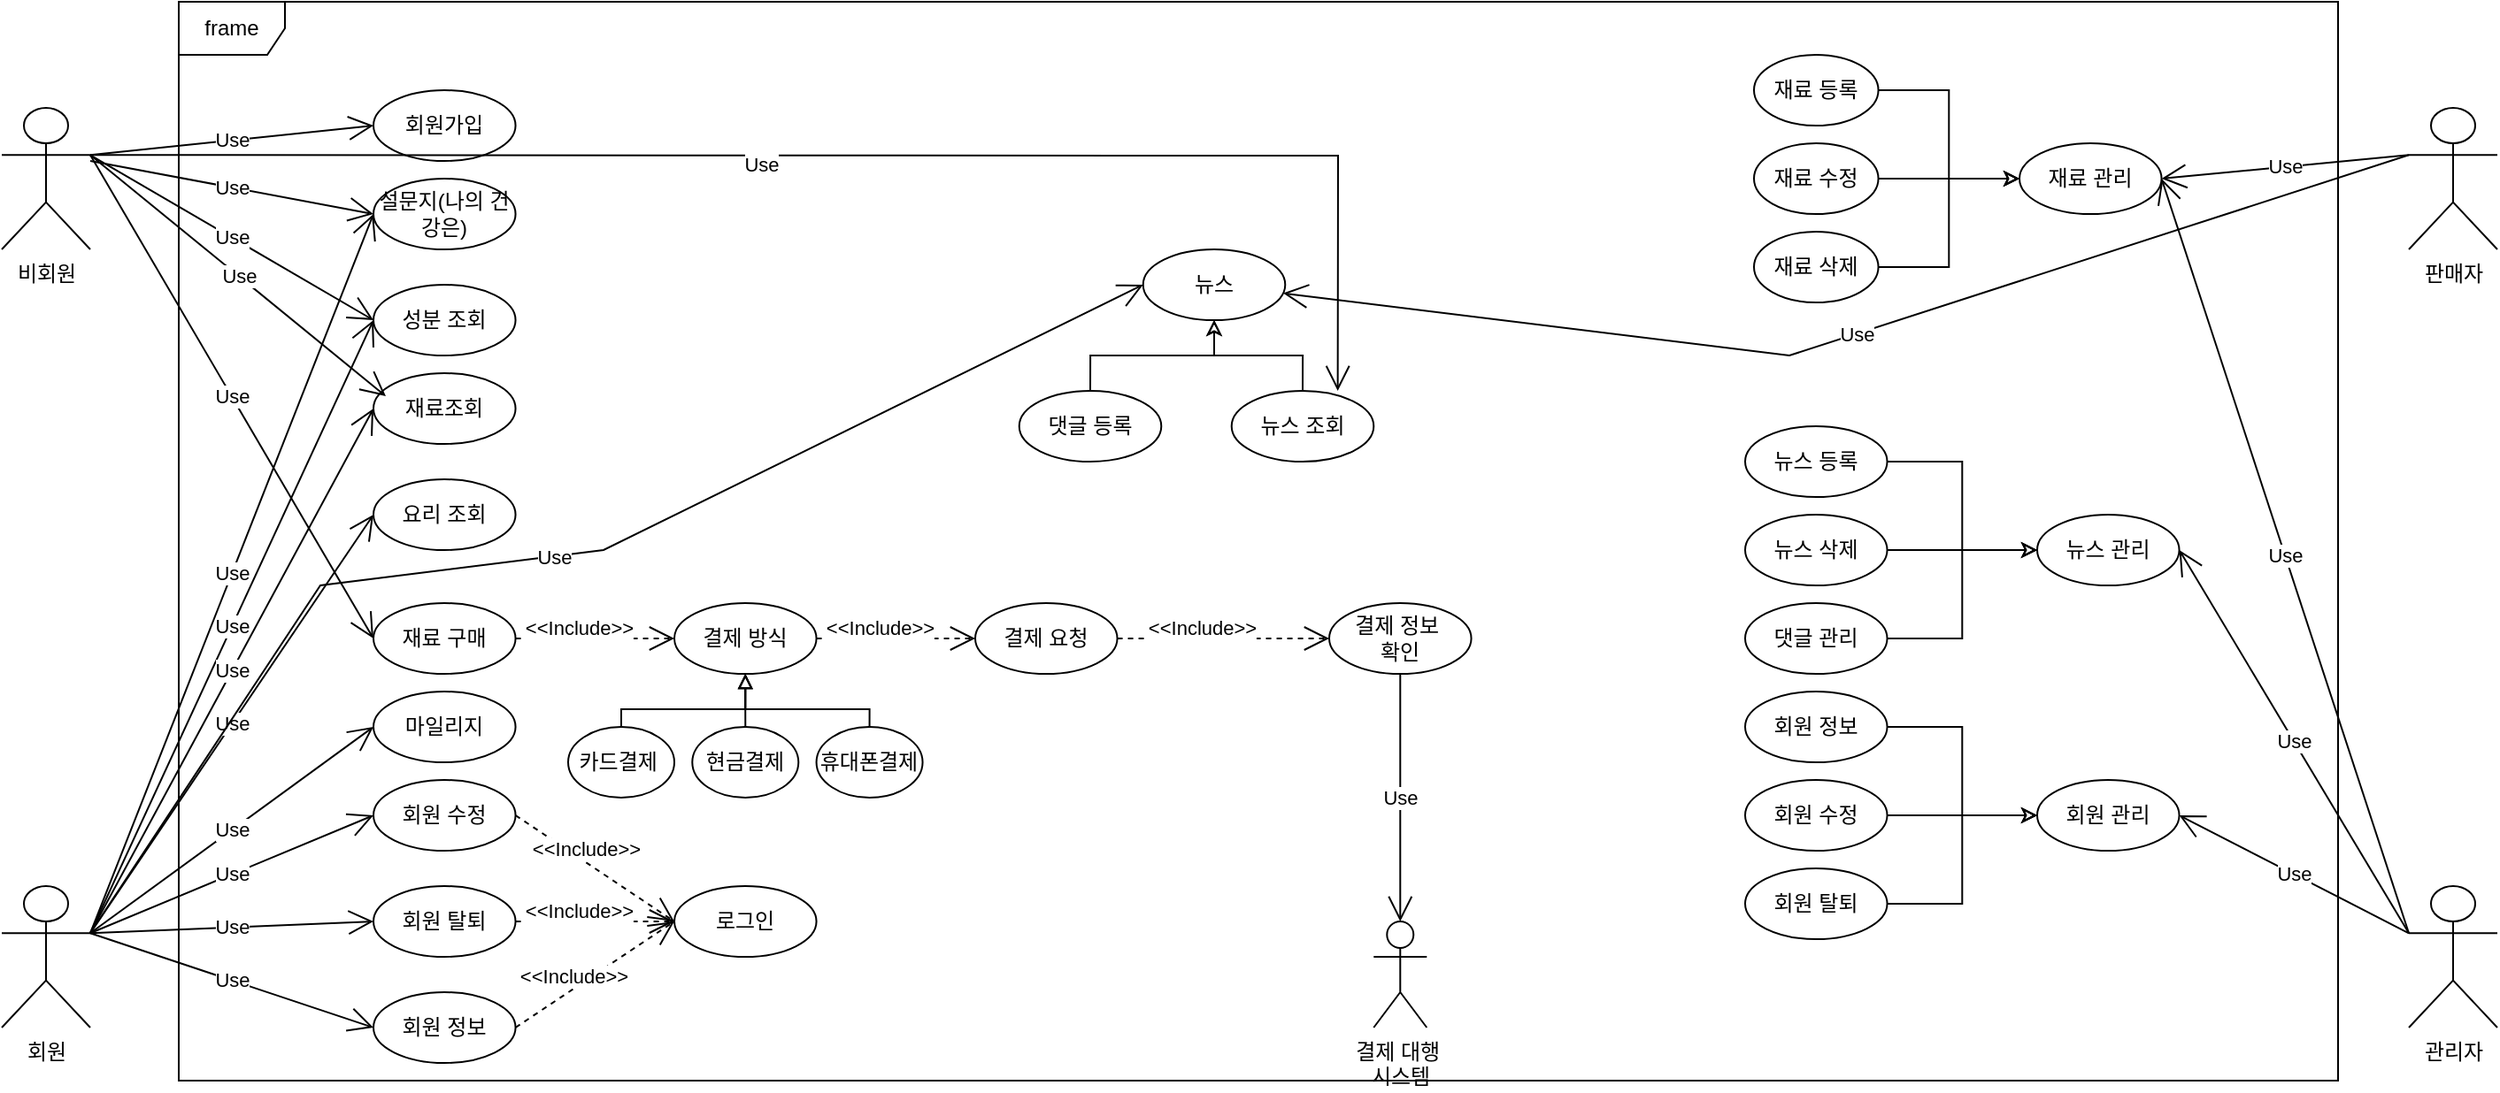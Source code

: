 <mxfile version="24.7.17">
  <diagram name="페이지-1" id="IypTVG-4EVABMj6ZG_jt">
    <mxGraphModel dx="1434" dy="2013" grid="1" gridSize="10" guides="1" tooltips="1" connect="1" arrows="1" fold="1" page="1" pageScale="1" pageWidth="827" pageHeight="1169" math="0" shadow="0">
      <root>
        <mxCell id="0" />
        <mxCell id="1" parent="0" />
        <mxCell id="rVTjcu_ZYYsVfZoSdOus-1" value="비회원" style="shape=umlActor;verticalLabelPosition=bottom;verticalAlign=top;html=1;outlineConnect=0;" parent="1" vertex="1">
          <mxGeometry x="20" y="-190" width="50" height="80" as="geometry" />
        </mxCell>
        <mxCell id="rVTjcu_ZYYsVfZoSdOus-2" value="회원" style="shape=umlActor;verticalLabelPosition=bottom;verticalAlign=top;html=1;outlineConnect=0;" parent="1" vertex="1">
          <mxGeometry x="20" y="250" width="50" height="80" as="geometry" />
        </mxCell>
        <mxCell id="rVTjcu_ZYYsVfZoSdOus-3" value="관리자&lt;span style=&quot;color: rgba(0, 0, 0, 0); font-family: monospace; font-size: 0px; text-align: start;&quot;&gt;%3CmxGraphModel%3E%3Croot%3E%3CmxCell%20id%3D%220%22%2F%3E%3CmxCell%20id%3D%221%22%20parent%3D%220%22%2F%3E%3CmxCell%20id%3D%222%22%20value%3D%22%EB%B9%84%ED%9A%8C%EC%9B%90%22%20style%3D%22shape%3DumlActor%3BverticalLabelPosition%3Dbottom%3BverticalAlign%3Dtop%3Bhtml%3D1%3BoutlineConnect%3D0%3B%22%20vertex%3D%221%22%20parent%3D%221%22%3E%3CmxGeometry%20x%3D%22120%22%20y%3D%22-190%22%20width%3D%2250%22%20height%3D%2280%22%20as%3D%22geometry%22%2F%3E%3C%2FmxCell%3E%3C%2Froot%3E%3C%2FmxGraphModel%3E&lt;/span&gt;" style="shape=umlActor;verticalLabelPosition=bottom;verticalAlign=top;html=1;outlineConnect=0;" parent="1" vertex="1">
          <mxGeometry x="1380" y="250" width="50" height="80" as="geometry" />
        </mxCell>
        <mxCell id="rVTjcu_ZYYsVfZoSdOus-4" value="판매자" style="shape=umlActor;verticalLabelPosition=bottom;verticalAlign=top;html=1;outlineConnect=0;" parent="1" vertex="1">
          <mxGeometry x="1380" y="-190" width="50" height="80" as="geometry" />
        </mxCell>
        <mxCell id="rVTjcu_ZYYsVfZoSdOus-6" value="frame" style="shape=umlFrame;whiteSpace=wrap;html=1;pointerEvents=0;" parent="1" vertex="1">
          <mxGeometry x="120" y="-250" width="1220" height="610" as="geometry" />
        </mxCell>
        <mxCell id="rVTjcu_ZYYsVfZoSdOus-8" value="회원가입" style="ellipse;whiteSpace=wrap;html=1;" parent="1" vertex="1">
          <mxGeometry x="230.0" y="-200" width="80.28" height="40" as="geometry" />
        </mxCell>
        <mxCell id="rVTjcu_ZYYsVfZoSdOus-9" value="성분 조회" style="ellipse;whiteSpace=wrap;html=1;" parent="1" vertex="1">
          <mxGeometry x="230.0" y="-90" width="80.28" height="40" as="geometry" />
        </mxCell>
        <mxCell id="rVTjcu_ZYYsVfZoSdOus-10" value="재료조회" style="ellipse;whiteSpace=wrap;html=1;" parent="1" vertex="1">
          <mxGeometry x="230.0" y="-40" width="80.28" height="40" as="geometry" />
        </mxCell>
        <mxCell id="rVTjcu_ZYYsVfZoSdOus-11" value="Use" style="endArrow=open;endSize=12;html=1;rounded=0;endFill=0;entryX=0;entryY=0.5;entryDx=0;entryDy=0;exitX=1;exitY=0.333;exitDx=0;exitDy=0;exitPerimeter=0;" parent="1" source="rVTjcu_ZYYsVfZoSdOus-1" target="rVTjcu_ZYYsVfZoSdOus-8" edge="1">
          <mxGeometry width="160" relative="1" as="geometry">
            <mxPoint x="100" y="-150" as="sourcePoint" />
            <mxPoint x="370" y="-60" as="targetPoint" />
          </mxGeometry>
        </mxCell>
        <mxCell id="rVTjcu_ZYYsVfZoSdOus-12" value="Use" style="endArrow=open;endSize=12;html=1;rounded=0;endFill=0;entryX=0;entryY=0.5;entryDx=0;entryDy=0;exitX=1;exitY=0.333;exitDx=0;exitDy=0;exitPerimeter=0;" parent="1" source="rVTjcu_ZYYsVfZoSdOus-1" target="rVTjcu_ZYYsVfZoSdOus-9" edge="1">
          <mxGeometry width="160" relative="1" as="geometry">
            <mxPoint x="200" y="-50" as="sourcePoint" />
            <mxPoint x="380" y="-50" as="targetPoint" />
          </mxGeometry>
        </mxCell>
        <mxCell id="rVTjcu_ZYYsVfZoSdOus-13" value="Use" style="endArrow=open;endSize=12;html=1;rounded=0;endFill=0;entryX=0.087;entryY=0.325;entryDx=0;entryDy=0;exitX=1;exitY=0.333;exitDx=0;exitDy=0;exitPerimeter=0;entryPerimeter=0;" parent="1" source="rVTjcu_ZYYsVfZoSdOus-1" target="rVTjcu_ZYYsVfZoSdOus-10" edge="1">
          <mxGeometry width="160" relative="1" as="geometry">
            <mxPoint x="210" y="-40" as="sourcePoint" />
            <mxPoint x="390" y="-40" as="targetPoint" />
          </mxGeometry>
        </mxCell>
        <mxCell id="rVTjcu_ZYYsVfZoSdOus-14" value="Use" style="endArrow=open;endSize=12;html=1;rounded=0;endFill=0;exitX=1;exitY=0.333;exitDx=0;exitDy=0;exitPerimeter=0;entryX=0;entryY=0.5;entryDx=0;entryDy=0;" parent="1" source="rVTjcu_ZYYsVfZoSdOus-2" target="rVTjcu_ZYYsVfZoSdOus-9" edge="1">
          <mxGeometry width="160" relative="1" as="geometry">
            <mxPoint x="220" y="-30" as="sourcePoint" />
            <mxPoint x="400" y="-30" as="targetPoint" />
          </mxGeometry>
        </mxCell>
        <mxCell id="rVTjcu_ZYYsVfZoSdOus-15" value="Use" style="endArrow=open;endSize=12;html=1;rounded=0;endFill=0;exitX=1;exitY=0.333;exitDx=0;exitDy=0;exitPerimeter=0;entryX=0;entryY=0.5;entryDx=0;entryDy=0;" parent="1" source="rVTjcu_ZYYsVfZoSdOus-2" target="rVTjcu_ZYYsVfZoSdOus-10" edge="1">
          <mxGeometry width="160" relative="1" as="geometry">
            <mxPoint x="230" y="-20" as="sourcePoint" />
            <mxPoint x="410" y="-20" as="targetPoint" />
          </mxGeometry>
        </mxCell>
        <mxCell id="rVTjcu_ZYYsVfZoSdOus-16" value="회원 수정" style="ellipse;whiteSpace=wrap;html=1;" parent="1" vertex="1">
          <mxGeometry x="230" y="190" width="80.28" height="40" as="geometry" />
        </mxCell>
        <mxCell id="rVTjcu_ZYYsVfZoSdOus-17" value="회원 탈퇴" style="ellipse;whiteSpace=wrap;html=1;" parent="1" vertex="1">
          <mxGeometry x="230.0" y="250" width="80.28" height="40" as="geometry" />
        </mxCell>
        <mxCell id="rVTjcu_ZYYsVfZoSdOus-18" value="회원 정보" style="ellipse;whiteSpace=wrap;html=1;" parent="1" vertex="1">
          <mxGeometry x="230.0" y="310" width="80.28" height="40" as="geometry" />
        </mxCell>
        <mxCell id="rVTjcu_ZYYsVfZoSdOus-19" value="Use" style="endArrow=open;endSize=12;html=1;rounded=0;endFill=0;exitX=1;exitY=0.333;exitDx=0;exitDy=0;exitPerimeter=0;entryX=0;entryY=0.5;entryDx=0;entryDy=0;" parent="1" source="rVTjcu_ZYYsVfZoSdOus-2" target="rVTjcu_ZYYsVfZoSdOus-16" edge="1">
          <mxGeometry width="160" relative="1" as="geometry">
            <mxPoint x="80" y="287" as="sourcePoint" />
            <mxPoint x="240" y="-10" as="targetPoint" />
          </mxGeometry>
        </mxCell>
        <mxCell id="rVTjcu_ZYYsVfZoSdOus-20" value="Use" style="endArrow=open;endSize=12;html=1;rounded=0;endFill=0;entryX=0;entryY=0.5;entryDx=0;entryDy=0;exitX=1;exitY=0.333;exitDx=0;exitDy=0;exitPerimeter=0;" parent="1" source="rVTjcu_ZYYsVfZoSdOus-2" target="rVTjcu_ZYYsVfZoSdOus-17" edge="1">
          <mxGeometry width="160" relative="1" as="geometry">
            <mxPoint x="70" y="290" as="sourcePoint" />
            <mxPoint x="240" y="140" as="targetPoint" />
          </mxGeometry>
        </mxCell>
        <mxCell id="rVTjcu_ZYYsVfZoSdOus-21" value="Use" style="endArrow=open;endSize=12;html=1;rounded=0;endFill=0;exitX=1;exitY=0.333;exitDx=0;exitDy=0;exitPerimeter=0;entryX=0;entryY=0.5;entryDx=0;entryDy=0;" parent="1" source="rVTjcu_ZYYsVfZoSdOus-2" target="rVTjcu_ZYYsVfZoSdOus-18" edge="1">
          <mxGeometry width="160" relative="1" as="geometry">
            <mxPoint x="90" y="297" as="sourcePoint" />
            <mxPoint x="250" y="150" as="targetPoint" />
          </mxGeometry>
        </mxCell>
        <mxCell id="rVTjcu_ZYYsVfZoSdOus-22" value="로그인" style="ellipse;whiteSpace=wrap;html=1;" parent="1" vertex="1">
          <mxGeometry x="400.0" y="250" width="80.28" height="40" as="geometry" />
        </mxCell>
        <mxCell id="rVTjcu_ZYYsVfZoSdOus-23" value="&amp;lt;&amp;lt;Include&amp;gt;&amp;gt;" style="endArrow=open;endSize=12;dashed=1;html=1;rounded=0;entryX=0;entryY=0.5;entryDx=0;entryDy=0;exitX=1;exitY=0.5;exitDx=0;exitDy=0;" parent="1" source="rVTjcu_ZYYsVfZoSdOus-16" target="rVTjcu_ZYYsVfZoSdOus-22" edge="1">
          <mxGeometry x="-0.195" y="6" width="160" relative="1" as="geometry">
            <mxPoint x="455" y="247" as="sourcePoint" />
            <mxPoint x="590" y="100" as="targetPoint" />
            <mxPoint as="offset" />
          </mxGeometry>
        </mxCell>
        <mxCell id="rVTjcu_ZYYsVfZoSdOus-24" value="&amp;lt;&amp;lt;Include&amp;gt;&amp;gt;" style="endArrow=open;endSize=12;dashed=1;html=1;rounded=0;exitX=1;exitY=0.5;exitDx=0;exitDy=0;entryX=0;entryY=0.5;entryDx=0;entryDy=0;" parent="1" source="rVTjcu_ZYYsVfZoSdOus-17" target="rVTjcu_ZYYsVfZoSdOus-22" edge="1">
          <mxGeometry x="-0.195" y="6" width="160" relative="1" as="geometry">
            <mxPoint x="465" y="257" as="sourcePoint" />
            <mxPoint x="400" y="280" as="targetPoint" />
            <mxPoint as="offset" />
          </mxGeometry>
        </mxCell>
        <mxCell id="rVTjcu_ZYYsVfZoSdOus-25" value="&amp;lt;&amp;lt;Include&amp;gt;&amp;gt;" style="endArrow=open;endSize=12;dashed=1;html=1;rounded=0;entryX=0;entryY=0.5;entryDx=0;entryDy=0;exitX=1;exitY=0.5;exitDx=0;exitDy=0;" parent="1" source="rVTjcu_ZYYsVfZoSdOus-18" target="rVTjcu_ZYYsVfZoSdOus-22" edge="1">
          <mxGeometry x="-0.195" y="6" width="160" relative="1" as="geometry">
            <mxPoint x="475" y="267" as="sourcePoint" />
            <mxPoint x="610" y="120" as="targetPoint" />
            <mxPoint as="offset" />
          </mxGeometry>
        </mxCell>
        <mxCell id="rVTjcu_ZYYsVfZoSdOus-26" value="마일리지" style="ellipse;whiteSpace=wrap;html=1;" parent="1" vertex="1">
          <mxGeometry x="230" y="140" width="80.28" height="40" as="geometry" />
        </mxCell>
        <mxCell id="rVTjcu_ZYYsVfZoSdOus-27" value="Use" style="endArrow=open;endSize=12;html=1;rounded=0;endFill=0;exitX=1;exitY=0.333;exitDx=0;exitDy=0;exitPerimeter=0;entryX=0;entryY=0.5;entryDx=0;entryDy=0;" parent="1" source="rVTjcu_ZYYsVfZoSdOus-2" target="rVTjcu_ZYYsVfZoSdOus-26" edge="1">
          <mxGeometry width="160" relative="1" as="geometry">
            <mxPoint x="80" y="287" as="sourcePoint" />
            <mxPoint x="240" y="220" as="targetPoint" />
          </mxGeometry>
        </mxCell>
        <mxCell id="rVTjcu_ZYYsVfZoSdOus-28" value="재료 구매" style="ellipse;whiteSpace=wrap;html=1;" parent="1" vertex="1">
          <mxGeometry x="230.0" y="90" width="80.28" height="40" as="geometry" />
        </mxCell>
        <mxCell id="rVTjcu_ZYYsVfZoSdOus-29" value="요리 조회" style="ellipse;whiteSpace=wrap;html=1;" parent="1" vertex="1">
          <mxGeometry x="230.0" y="20" width="80.28" height="40" as="geometry" />
        </mxCell>
        <mxCell id="rVTjcu_ZYYsVfZoSdOus-30" value="Use" style="endArrow=open;endSize=12;html=1;rounded=0;endFill=0;exitX=1;exitY=0.333;exitDx=0;exitDy=0;exitPerimeter=0;entryX=0;entryY=0.5;entryDx=0;entryDy=0;" parent="1" source="rVTjcu_ZYYsVfZoSdOus-2" target="rVTjcu_ZYYsVfZoSdOus-29" edge="1">
          <mxGeometry width="160" relative="1" as="geometry">
            <mxPoint x="80" y="287" as="sourcePoint" />
            <mxPoint x="240" y="-10" as="targetPoint" />
          </mxGeometry>
        </mxCell>
        <mxCell id="rVTjcu_ZYYsVfZoSdOus-31" value="Use" style="endArrow=open;endSize=12;html=1;rounded=0;endFill=0;exitX=1;exitY=0.333;exitDx=0;exitDy=0;exitPerimeter=0;entryX=0;entryY=0.5;entryDx=0;entryDy=0;" parent="1" source="rVTjcu_ZYYsVfZoSdOus-1" target="rVTjcu_ZYYsVfZoSdOus-28" edge="1">
          <mxGeometry width="160" relative="1" as="geometry">
            <mxPoint x="80" y="287" as="sourcePoint" />
            <mxPoint x="240" y="-90" as="targetPoint" />
          </mxGeometry>
        </mxCell>
        <mxCell id="rVTjcu_ZYYsVfZoSdOus-32" value="결제 요청" style="ellipse;whiteSpace=wrap;html=1;" parent="1" vertex="1">
          <mxGeometry x="570" y="90" width="80.28" height="40" as="geometry" />
        </mxCell>
        <mxCell id="rVTjcu_ZYYsVfZoSdOus-33" value="결제 방식" style="ellipse;whiteSpace=wrap;html=1;" parent="1" vertex="1">
          <mxGeometry x="400.0" y="90" width="80.28" height="40" as="geometry" />
        </mxCell>
        <mxCell id="rVTjcu_ZYYsVfZoSdOus-42" style="edgeStyle=orthogonalEdgeStyle;rounded=0;orthogonalLoop=1;jettySize=auto;html=1;entryX=0.5;entryY=1;entryDx=0;entryDy=0;endArrow=block;endFill=0;" parent="1" source="rVTjcu_ZYYsVfZoSdOus-34" target="rVTjcu_ZYYsVfZoSdOus-33" edge="1">
          <mxGeometry relative="1" as="geometry">
            <Array as="points">
              <mxPoint x="370" y="150" />
              <mxPoint x="440" y="150" />
            </Array>
          </mxGeometry>
        </mxCell>
        <mxCell id="rVTjcu_ZYYsVfZoSdOus-34" value="카드결제&amp;nbsp;" style="ellipse;whiteSpace=wrap;html=1;" parent="1" vertex="1">
          <mxGeometry x="340" y="160" width="60" height="40" as="geometry" />
        </mxCell>
        <mxCell id="rVTjcu_ZYYsVfZoSdOus-39" value="" style="edgeStyle=orthogonalEdgeStyle;rounded=0;orthogonalLoop=1;jettySize=auto;html=1;endArrow=block;endFill=0;" parent="1" source="rVTjcu_ZYYsVfZoSdOus-35" target="rVTjcu_ZYYsVfZoSdOus-33" edge="1">
          <mxGeometry relative="1" as="geometry" />
        </mxCell>
        <mxCell id="rVTjcu_ZYYsVfZoSdOus-35" value="현금결제" style="ellipse;whiteSpace=wrap;html=1;" parent="1" vertex="1">
          <mxGeometry x="410.14" y="160" width="60" height="40" as="geometry" />
        </mxCell>
        <mxCell id="rVTjcu_ZYYsVfZoSdOus-41" style="edgeStyle=orthogonalEdgeStyle;rounded=0;orthogonalLoop=1;jettySize=auto;html=1;entryX=0.5;entryY=1;entryDx=0;entryDy=0;endArrow=block;endFill=0;" parent="1" source="rVTjcu_ZYYsVfZoSdOus-36" target="rVTjcu_ZYYsVfZoSdOus-33" edge="1">
          <mxGeometry relative="1" as="geometry">
            <Array as="points">
              <mxPoint x="510" y="150" />
              <mxPoint x="440" y="150" />
            </Array>
          </mxGeometry>
        </mxCell>
        <mxCell id="rVTjcu_ZYYsVfZoSdOus-36" value="휴대폰결제" style="ellipse;whiteSpace=wrap;html=1;" parent="1" vertex="1">
          <mxGeometry x="480.28" y="160" width="60" height="40" as="geometry" />
        </mxCell>
        <mxCell id="rVTjcu_ZYYsVfZoSdOus-46" value="결제 정보&amp;nbsp;&lt;div&gt;확인&lt;/div&gt;" style="ellipse;whiteSpace=wrap;html=1;" parent="1" vertex="1">
          <mxGeometry x="770" y="90" width="80.28" height="40" as="geometry" />
        </mxCell>
        <mxCell id="rVTjcu_ZYYsVfZoSdOus-48" value="&amp;lt;&amp;lt;Include&amp;gt;&amp;gt;" style="endArrow=open;endSize=12;dashed=1;html=1;rounded=0;entryX=0;entryY=0.5;entryDx=0;entryDy=0;exitX=1;exitY=0.5;exitDx=0;exitDy=0;" parent="1" source="rVTjcu_ZYYsVfZoSdOus-32" target="rVTjcu_ZYYsVfZoSdOus-46" edge="1">
          <mxGeometry x="-0.195" y="6" width="160" relative="1" as="geometry">
            <mxPoint x="455" y="247" as="sourcePoint" />
            <mxPoint x="590" y="100" as="targetPoint" />
            <mxPoint as="offset" />
          </mxGeometry>
        </mxCell>
        <mxCell id="rVTjcu_ZYYsVfZoSdOus-49" value="결제 대행&amp;nbsp;&lt;div&gt;시스템&lt;/div&gt;" style="shape=umlActor;verticalLabelPosition=bottom;verticalAlign=top;html=1;" parent="1" vertex="1">
          <mxGeometry x="795.14" y="270" width="30" height="60" as="geometry" />
        </mxCell>
        <mxCell id="rVTjcu_ZYYsVfZoSdOus-50" value="Use" style="endArrow=open;endSize=12;html=1;rounded=0;endFill=0;exitX=0.5;exitY=1;exitDx=0;exitDy=0;entryX=0.5;entryY=0;entryDx=0;entryDy=0;entryPerimeter=0;" parent="1" source="rVTjcu_ZYYsVfZoSdOus-46" target="rVTjcu_ZYYsVfZoSdOus-49" edge="1">
          <mxGeometry width="160" relative="1" as="geometry">
            <mxPoint x="80" y="287" as="sourcePoint" />
            <mxPoint x="240" y="220" as="targetPoint" />
          </mxGeometry>
        </mxCell>
        <mxCell id="rVTjcu_ZYYsVfZoSdOus-52" value="재료 관리" style="ellipse;whiteSpace=wrap;html=1;" parent="1" vertex="1">
          <mxGeometry x="1160" y="-170" width="80.28" height="40" as="geometry" />
        </mxCell>
        <mxCell id="rVTjcu_ZYYsVfZoSdOus-58" style="edgeStyle=orthogonalEdgeStyle;rounded=0;orthogonalLoop=1;jettySize=auto;html=1;entryX=0;entryY=0.5;entryDx=0;entryDy=0;endArrow=classic;endFill=0;" parent="1" source="rVTjcu_ZYYsVfZoSdOus-53" target="rVTjcu_ZYYsVfZoSdOus-52" edge="1">
          <mxGeometry relative="1" as="geometry" />
        </mxCell>
        <mxCell id="rVTjcu_ZYYsVfZoSdOus-53" value="재료 수정" style="ellipse;whiteSpace=wrap;html=1;" parent="1" vertex="1">
          <mxGeometry x="1010" y="-170" width="70.28" height="40" as="geometry" />
        </mxCell>
        <mxCell id="rVTjcu_ZYYsVfZoSdOus-59" style="edgeStyle=orthogonalEdgeStyle;rounded=0;orthogonalLoop=1;jettySize=auto;html=1;entryX=0;entryY=0.5;entryDx=0;entryDy=0;endArrow=classic;endFill=0;" parent="1" source="rVTjcu_ZYYsVfZoSdOus-54" target="rVTjcu_ZYYsVfZoSdOus-52" edge="1">
          <mxGeometry relative="1" as="geometry" />
        </mxCell>
        <mxCell id="rVTjcu_ZYYsVfZoSdOus-54" value="재료 등록" style="ellipse;whiteSpace=wrap;html=1;" parent="1" vertex="1">
          <mxGeometry x="1010" y="-220" width="70.28" height="40" as="geometry" />
        </mxCell>
        <mxCell id="rVTjcu_ZYYsVfZoSdOus-57" style="edgeStyle=orthogonalEdgeStyle;rounded=0;orthogonalLoop=1;jettySize=auto;html=1;entryX=0;entryY=0.5;entryDx=0;entryDy=0;endArrow=classic;endFill=0;" parent="1" source="rVTjcu_ZYYsVfZoSdOus-55" target="rVTjcu_ZYYsVfZoSdOus-52" edge="1">
          <mxGeometry relative="1" as="geometry" />
        </mxCell>
        <mxCell id="rVTjcu_ZYYsVfZoSdOus-55" value="재료 삭제" style="ellipse;whiteSpace=wrap;html=1;" parent="1" vertex="1">
          <mxGeometry x="1010" y="-120" width="70.28" height="40" as="geometry" />
        </mxCell>
        <mxCell id="rVTjcu_ZYYsVfZoSdOus-61" value="Use" style="endArrow=open;endSize=12;html=1;rounded=0;endFill=0;exitX=0;exitY=0.333;exitDx=0;exitDy=0;exitPerimeter=0;entryX=1;entryY=0.5;entryDx=0;entryDy=0;" parent="1" source="rVTjcu_ZYYsVfZoSdOus-4" target="rVTjcu_ZYYsVfZoSdOus-52" edge="1">
          <mxGeometry width="160" relative="1" as="geometry">
            <mxPoint x="80" y="287" as="sourcePoint" />
            <mxPoint x="240" y="50" as="targetPoint" />
          </mxGeometry>
        </mxCell>
        <mxCell id="rVTjcu_ZYYsVfZoSdOus-62" value="Use" style="endArrow=open;endSize=12;html=1;rounded=0;endFill=0;exitX=0;exitY=0.333;exitDx=0;exitDy=0;exitPerimeter=0;entryX=1;entryY=0.5;entryDx=0;entryDy=0;" parent="1" source="rVTjcu_ZYYsVfZoSdOus-3" target="rVTjcu_ZYYsVfZoSdOus-52" edge="1">
          <mxGeometry width="160" relative="1" as="geometry">
            <mxPoint x="90" y="297" as="sourcePoint" />
            <mxPoint x="250" y="60" as="targetPoint" />
          </mxGeometry>
        </mxCell>
        <mxCell id="rVTjcu_ZYYsVfZoSdOus-64" value="회원 관리" style="ellipse;whiteSpace=wrap;html=1;" parent="1" vertex="1">
          <mxGeometry x="1170" y="190" width="80.28" height="40" as="geometry" />
        </mxCell>
        <mxCell id="rVTjcu_ZYYsVfZoSdOus-70" style="edgeStyle=orthogonalEdgeStyle;rounded=0;orthogonalLoop=1;jettySize=auto;html=1;entryX=0;entryY=0.5;entryDx=0;entryDy=0;endArrow=classic;endFill=0;" parent="1" source="rVTjcu_ZYYsVfZoSdOus-65" target="rVTjcu_ZYYsVfZoSdOus-64" edge="1">
          <mxGeometry relative="1" as="geometry" />
        </mxCell>
        <mxCell id="rVTjcu_ZYYsVfZoSdOus-65" value="회원 수정" style="ellipse;whiteSpace=wrap;html=1;" parent="1" vertex="1">
          <mxGeometry x="1005" y="190" width="80.28" height="40" as="geometry" />
        </mxCell>
        <mxCell id="rVTjcu_ZYYsVfZoSdOus-69" style="edgeStyle=orthogonalEdgeStyle;rounded=0;orthogonalLoop=1;jettySize=auto;html=1;entryX=0;entryY=0.5;entryDx=0;entryDy=0;endArrow=classic;endFill=0;" parent="1" source="rVTjcu_ZYYsVfZoSdOus-66" target="rVTjcu_ZYYsVfZoSdOus-64" edge="1">
          <mxGeometry relative="1" as="geometry" />
        </mxCell>
        <mxCell id="rVTjcu_ZYYsVfZoSdOus-66" value="회원 정보" style="ellipse;whiteSpace=wrap;html=1;" parent="1" vertex="1">
          <mxGeometry x="1005" y="140" width="80.28" height="40" as="geometry" />
        </mxCell>
        <mxCell id="rVTjcu_ZYYsVfZoSdOus-71" style="edgeStyle=orthogonalEdgeStyle;rounded=0;orthogonalLoop=1;jettySize=auto;html=1;entryX=0;entryY=0.5;entryDx=0;entryDy=0;endArrow=classic;endFill=0;" parent="1" source="rVTjcu_ZYYsVfZoSdOus-67" target="rVTjcu_ZYYsVfZoSdOus-64" edge="1">
          <mxGeometry relative="1" as="geometry" />
        </mxCell>
        <mxCell id="rVTjcu_ZYYsVfZoSdOus-67" value="회원 탈퇴" style="ellipse;whiteSpace=wrap;html=1;" parent="1" vertex="1">
          <mxGeometry x="1005" y="240" width="80.28" height="40" as="geometry" />
        </mxCell>
        <mxCell id="rVTjcu_ZYYsVfZoSdOus-68" value="Use" style="endArrow=open;endSize=12;html=1;rounded=0;endFill=0;entryX=1;entryY=0.5;entryDx=0;entryDy=0;exitX=0;exitY=0.333;exitDx=0;exitDy=0;exitPerimeter=0;" parent="1" source="rVTjcu_ZYYsVfZoSdOus-3" target="rVTjcu_ZYYsVfZoSdOus-64" edge="1">
          <mxGeometry width="160" relative="1" as="geometry">
            <mxPoint x="1420" y="160" as="sourcePoint" />
            <mxPoint x="1250" y="-140" as="targetPoint" />
          </mxGeometry>
        </mxCell>
        <mxCell id="rVTjcu_ZYYsVfZoSdOus-72" value="&amp;lt;&amp;lt;Include&amp;gt;&amp;gt;" style="endArrow=open;endSize=12;dashed=1;html=1;rounded=0;entryX=0;entryY=0.5;entryDx=0;entryDy=0;exitX=1;exitY=0.5;exitDx=0;exitDy=0;" parent="1" source="rVTjcu_ZYYsVfZoSdOus-33" target="rVTjcu_ZYYsVfZoSdOus-32" edge="1">
          <mxGeometry x="-0.195" y="6" width="160" relative="1" as="geometry">
            <mxPoint x="660" y="120" as="sourcePoint" />
            <mxPoint x="780" y="120" as="targetPoint" />
            <mxPoint as="offset" />
          </mxGeometry>
        </mxCell>
        <mxCell id="rVTjcu_ZYYsVfZoSdOus-73" value="&amp;lt;&amp;lt;Include&amp;gt;&amp;gt;" style="endArrow=open;endSize=12;dashed=1;html=1;rounded=0;entryX=0;entryY=0.5;entryDx=0;entryDy=0;exitX=1;exitY=0.5;exitDx=0;exitDy=0;" parent="1" source="rVTjcu_ZYYsVfZoSdOus-28" target="rVTjcu_ZYYsVfZoSdOus-33" edge="1">
          <mxGeometry x="-0.195" y="6" width="160" relative="1" as="geometry">
            <mxPoint x="490" y="120" as="sourcePoint" />
            <mxPoint x="580" y="120" as="targetPoint" />
            <mxPoint as="offset" />
          </mxGeometry>
        </mxCell>
        <mxCell id="rVTjcu_ZYYsVfZoSdOus-74" value="뉴스 관리" style="ellipse;whiteSpace=wrap;html=1;" parent="1" vertex="1">
          <mxGeometry x="1170" y="40" width="80.28" height="40" as="geometry" />
        </mxCell>
        <mxCell id="rVTjcu_ZYYsVfZoSdOus-75" value="Use" style="endArrow=open;endSize=12;html=1;rounded=0;endFill=0;entryX=1;entryY=0.5;entryDx=0;entryDy=0;exitX=0;exitY=0.333;exitDx=0;exitDy=0;exitPerimeter=0;" parent="1" source="rVTjcu_ZYYsVfZoSdOus-3" target="rVTjcu_ZYYsVfZoSdOus-74" edge="1">
          <mxGeometry width="160" relative="1" as="geometry">
            <mxPoint x="1390" y="287" as="sourcePoint" />
            <mxPoint x="1260" y="220" as="targetPoint" />
          </mxGeometry>
        </mxCell>
        <mxCell id="rVTjcu_ZYYsVfZoSdOus-80" value="" style="edgeStyle=orthogonalEdgeStyle;rounded=0;orthogonalLoop=1;jettySize=auto;html=1;endArrow=classic;endFill=0;" parent="1" source="rVTjcu_ZYYsVfZoSdOus-76" target="rVTjcu_ZYYsVfZoSdOus-74" edge="1">
          <mxGeometry relative="1" as="geometry" />
        </mxCell>
        <mxCell id="rVTjcu_ZYYsVfZoSdOus-76" value="뉴스 삭제" style="ellipse;whiteSpace=wrap;html=1;" parent="1" vertex="1">
          <mxGeometry x="1005" y="40" width="80.28" height="40" as="geometry" />
        </mxCell>
        <mxCell id="rVTjcu_ZYYsVfZoSdOus-82" style="edgeStyle=orthogonalEdgeStyle;rounded=0;orthogonalLoop=1;jettySize=auto;html=1;entryX=0;entryY=0.5;entryDx=0;entryDy=0;endArrow=classic;endFill=0;" parent="1" source="rVTjcu_ZYYsVfZoSdOus-78" target="rVTjcu_ZYYsVfZoSdOus-74" edge="1">
          <mxGeometry relative="1" as="geometry" />
        </mxCell>
        <mxCell id="rVTjcu_ZYYsVfZoSdOus-78" value="댓글 관리" style="ellipse;whiteSpace=wrap;html=1;" parent="1" vertex="1">
          <mxGeometry x="1005" y="90" width="80.28" height="40" as="geometry" />
        </mxCell>
        <mxCell id="rVTjcu_ZYYsVfZoSdOus-81" style="edgeStyle=orthogonalEdgeStyle;rounded=0;orthogonalLoop=1;jettySize=auto;html=1;entryX=0;entryY=0.5;entryDx=0;entryDy=0;endArrow=classic;endFill=0;" parent="1" source="rVTjcu_ZYYsVfZoSdOus-79" target="rVTjcu_ZYYsVfZoSdOus-74" edge="1">
          <mxGeometry relative="1" as="geometry" />
        </mxCell>
        <mxCell id="rVTjcu_ZYYsVfZoSdOus-79" value="뉴스 등록" style="ellipse;whiteSpace=wrap;html=1;" parent="1" vertex="1">
          <mxGeometry x="1005" y="-10" width="80.28" height="40" as="geometry" />
        </mxCell>
        <mxCell id="rVTjcu_ZYYsVfZoSdOus-83" value="뉴스" style="ellipse;whiteSpace=wrap;html=1;" parent="1" vertex="1">
          <mxGeometry x="664.86" y="-110" width="80.28" height="40" as="geometry" />
        </mxCell>
        <mxCell id="rVTjcu_ZYYsVfZoSdOus-94" style="edgeStyle=orthogonalEdgeStyle;rounded=0;orthogonalLoop=1;jettySize=auto;html=1;entryX=0.5;entryY=1;entryDx=0;entryDy=0;endArrow=classic;endFill=0;" parent="1" source="rVTjcu_ZYYsVfZoSdOus-84" target="rVTjcu_ZYYsVfZoSdOus-83" edge="1">
          <mxGeometry relative="1" as="geometry" />
        </mxCell>
        <mxCell id="rVTjcu_ZYYsVfZoSdOus-84" value="댓글 등록" style="ellipse;whiteSpace=wrap;html=1;" parent="1" vertex="1">
          <mxGeometry x="594.86" y="-30" width="80.28" height="40" as="geometry" />
        </mxCell>
        <mxCell id="rVTjcu_ZYYsVfZoSdOus-91" style="edgeStyle=orthogonalEdgeStyle;rounded=0;orthogonalLoop=1;jettySize=auto;html=1;entryX=0.5;entryY=1;entryDx=0;entryDy=0;endArrow=classic;endFill=0;" parent="1" source="rVTjcu_ZYYsVfZoSdOus-85" target="rVTjcu_ZYYsVfZoSdOus-83" edge="1">
          <mxGeometry relative="1" as="geometry" />
        </mxCell>
        <mxCell id="rVTjcu_ZYYsVfZoSdOus-85" value="뉴스 조회" style="ellipse;whiteSpace=wrap;html=1;" parent="1" vertex="1">
          <mxGeometry x="714.86" y="-30" width="80.28" height="40" as="geometry" />
        </mxCell>
        <mxCell id="rVTjcu_ZYYsVfZoSdOus-86" value="Use" style="endArrow=open;endSize=12;html=1;rounded=0;endFill=0;entryX=0;entryY=0.5;entryDx=0;entryDy=0;exitX=1;exitY=0.333;exitDx=0;exitDy=0;exitPerimeter=0;" parent="1" source="rVTjcu_ZYYsVfZoSdOus-2" target="rVTjcu_ZYYsVfZoSdOus-83" edge="1">
          <mxGeometry width="160" relative="1" as="geometry">
            <mxPoint x="70" y="280" as="sourcePoint" />
            <mxPoint x="240" y="-90" as="targetPoint" />
            <Array as="points">
              <mxPoint x="200" y="80" />
              <mxPoint x="360" y="60" />
            </Array>
          </mxGeometry>
        </mxCell>
        <mxCell id="rVTjcu_ZYYsVfZoSdOus-92" value="Use" style="endArrow=open;endSize=12;html=1;rounded=0;endFill=0;exitX=0;exitY=0.333;exitDx=0;exitDy=0;exitPerimeter=0;" parent="1" source="rVTjcu_ZYYsVfZoSdOus-4" target="rVTjcu_ZYYsVfZoSdOus-83" edge="1">
          <mxGeometry width="160" relative="1" as="geometry">
            <mxPoint x="1390" y="-153" as="sourcePoint" />
            <mxPoint x="1250" y="-140" as="targetPoint" />
            <Array as="points">
              <mxPoint x="1030" y="-50" />
            </Array>
          </mxGeometry>
        </mxCell>
        <mxCell id="rVTjcu_ZYYsVfZoSdOus-93" value="Use" style="endArrow=open;endSize=12;html=1;rounded=0;endFill=0;entryX=0.747;entryY=0;entryDx=0;entryDy=0;exitX=1;exitY=0.333;exitDx=0;exitDy=0;exitPerimeter=0;curved=0;strokeColor=default;entryPerimeter=0;" parent="1" source="rVTjcu_ZYYsVfZoSdOus-1" target="rVTjcu_ZYYsVfZoSdOus-85" edge="1">
          <mxGeometry x="-0.094" y="-5" width="160" relative="1" as="geometry">
            <mxPoint y="-173.333" as="sourcePoint" />
            <mxPoint x="630.28" y="20" as="targetPoint" />
            <Array as="points">
              <mxPoint x="690" y="-163" />
              <mxPoint x="775" y="-163" />
            </Array>
            <mxPoint as="offset" />
          </mxGeometry>
        </mxCell>
        <mxCell id="Zt7hMb7f6lEuTSPtZBWo-1" value="설문지(나의 건강은)" style="ellipse;whiteSpace=wrap;html=1;" vertex="1" parent="1">
          <mxGeometry x="230.0" y="-150" width="80.28" height="40" as="geometry" />
        </mxCell>
        <mxCell id="Zt7hMb7f6lEuTSPtZBWo-2" value="Use" style="endArrow=open;endSize=12;html=1;rounded=0;endFill=0;entryX=0;entryY=0.5;entryDx=0;entryDy=0;" edge="1" parent="1" target="Zt7hMb7f6lEuTSPtZBWo-1">
          <mxGeometry width="160" relative="1" as="geometry">
            <mxPoint x="70" y="-160" as="sourcePoint" />
            <mxPoint x="240" y="-170" as="targetPoint" />
          </mxGeometry>
        </mxCell>
        <mxCell id="Zt7hMb7f6lEuTSPtZBWo-4" value="Use" style="endArrow=open;endSize=12;html=1;rounded=0;endFill=0;exitX=1;exitY=0.333;exitDx=0;exitDy=0;exitPerimeter=0;entryX=0;entryY=0.5;entryDx=0;entryDy=0;" edge="1" parent="1" source="rVTjcu_ZYYsVfZoSdOus-2" target="Zt7hMb7f6lEuTSPtZBWo-1">
          <mxGeometry width="160" relative="1" as="geometry">
            <mxPoint x="80" y="287" as="sourcePoint" />
            <mxPoint x="240" y="-60" as="targetPoint" />
          </mxGeometry>
        </mxCell>
      </root>
    </mxGraphModel>
  </diagram>
</mxfile>
